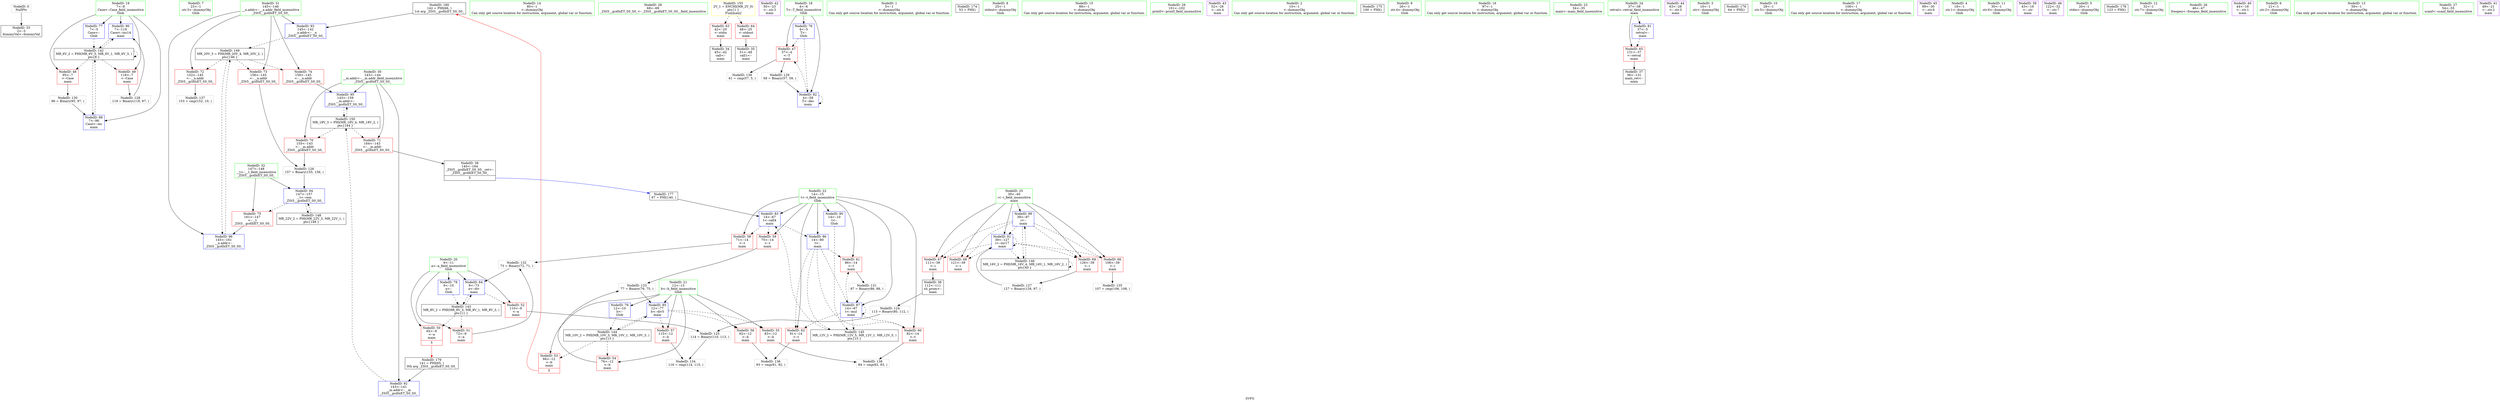 digraph "SVFG" {
	label="SVFG";

	Node0x5584b4849b60 [shape=record,color=grey,label="{NodeID: 0\nNullPtr}"];
	Node0x5584b4849b60 -> Node0x5584b485ff50[style=solid];
	Node0x5584b4863ee0 [shape=record,color=blue,label="{NodeID: 90\n7\<--119\nCase\<--inc14\nmain\n}"];
	Node0x5584b4863ee0 -> Node0x5584b486d600[style=dashed];
	Node0x5584b485e7d0 [shape=record,color=green,label="{NodeID: 7\n23\<--1\n.str.3\<--dummyObj\nGlob }"];
	Node0x5584b487a2b0 [shape=record,color=black,label="{NodeID: 180\n142 = PHI(66, )\n1st arg _ZSt5__gcdIxET_S0_S0_ }"];
	Node0x5584b487a2b0 -> Node0x5584b4864150[style=solid];
	Node0x5584b485ed40 [shape=record,color=green,label="{NodeID: 14\n80\<--1\n\<--dummyObj\nCan only get source location for instruction, argument, global var or function.}"];
	Node0x5584b485f440 [shape=record,color=green,label="{NodeID: 21\n12\<--13\nb\<--b_field_insensitive\nGlob }"];
	Node0x5584b485f440 -> Node0x5584b4861fe0[style=solid];
	Node0x5584b485f440 -> Node0x5584b48620b0[style=solid];
	Node0x5584b485f440 -> Node0x5584b4862180[style=solid];
	Node0x5584b485f440 -> Node0x5584b4862250[style=solid];
	Node0x5584b485f440 -> Node0x5584b4862320[style=solid];
	Node0x5584b485f440 -> Node0x5584b4863590[style=solid];
	Node0x5584b485f440 -> Node0x5584b4863ad0[style=solid];
	Node0x5584b485fae0 [shape=record,color=green,label="{NodeID: 28\n68\<--69\n_ZSt5__gcdIxET_S0_S0_\<--_ZSt5__gcdIxET_S0_S0__field_insensitive\n}"];
	Node0x5584b4860120 [shape=record,color=black,label="{NodeID: 35\n51\<--48\ncall1\<--\nmain\n}"];
	Node0x5584b4866750 [shape=record,color=grey,label="{NodeID: 125\n114 = Binary(110, 113, )\n}"];
	Node0x5584b4866750 -> Node0x5584b48674d0[style=solid];
	Node0x5584b48606d0 [shape=record,color=purple,label="{NodeID: 42\n50\<--23\n\<--.str.3\nmain\n}"];
	Node0x5584b48671d0 [shape=record,color=grey,label="{NodeID: 132\n73 = Binary(72, 71, )\n}"];
	Node0x5584b48671d0 -> Node0x5584b4863a00[style=solid];
	Node0x5584b4861ca0 [shape=record,color=red,label="{NodeID: 49\n118\<--7\n\<--Case\nmain\n}"];
	Node0x5584b4861ca0 -> Node0x5584b4866bd0[style=solid];
	Node0x5584b4861700 [shape=record,color=grey,label="{NodeID: 139\n61 = cmp(57, 5, )\n}"];
	Node0x5584b4862250 [shape=record,color=red,label="{NodeID: 56\n92\<--12\n\<--b\nmain\n}"];
	Node0x5584b4862250 -> Node0x5584b48677d0[style=solid];
	Node0x5584b486ea00 [shape=record,color=black,label="{NodeID: 146\nMR_16V_2 = PHI(MR_16V_4, MR_16V_1, MR_16V_2, )\npts\{40 \}\n}"];
	Node0x5584b486ea00 -> Node0x5584b4863e10[style=dashed];
	Node0x5584b486ea00 -> Node0x5584b486ea00[style=dashed];
	Node0x5584b4862800 [shape=record,color=red,label="{NodeID: 63\n42\<--20\n\<--stdin\nmain\n}"];
	Node0x5584b4862800 -> Node0x5584b4860050[style=solid];
	Node0x5584b4862db0 [shape=record,color=red,label="{NodeID: 70\n155\<--143\n\<--__m.addr\n_ZSt5__gcdIxET_S0_S0_\n}"];
	Node0x5584b4862db0 -> Node0x5584b48668d0[style=solid];
	Node0x5584b4863390 [shape=record,color=blue,label="{NodeID: 77\n7\<--5\nCase\<--\nGlob }"];
	Node0x5584b4863390 -> Node0x5584b486d600[style=dashed];
	Node0x5584b4863a00 [shape=record,color=blue,label="{NodeID: 84\n9\<--73\na\<--div\nmain\n}"];
	Node0x5584b4863a00 -> Node0x5584b4861f10[style=dashed];
	Node0x5584b4863a00 -> Node0x5584b486db00[style=dashed];
	Node0x5584b485da50 [shape=record,color=green,label="{NodeID: 1\n5\<--1\n\<--dummyObj\nCan only get source location for instruction, argument, global var or function.}"];
	Node0x5584b46cd060 [shape=record,color=black,label="{NodeID: 174\n53 = PHI()\n}"];
	Node0x5584b4863fb0 [shape=record,color=blue,label="{NodeID: 91\n39\<--127\ni\<--inc17\nmain\n}"];
	Node0x5584b4863fb0 -> Node0x5584b4862a70[style=dashed];
	Node0x5584b4863fb0 -> Node0x5584b4862b40[style=dashed];
	Node0x5584b4863fb0 -> Node0x5584b4862c10[style=dashed];
	Node0x5584b4863fb0 -> Node0x5584b4862ce0[style=dashed];
	Node0x5584b4863fb0 -> Node0x5584b4863fb0[style=dashed];
	Node0x5584b4863fb0 -> Node0x5584b486ea00[style=dashed];
	Node0x5584b485e860 [shape=record,color=green,label="{NodeID: 8\n25\<--1\nstdout\<--dummyObj\nGlob }"];
	Node0x5584b485ee40 [shape=record,color=green,label="{NodeID: 15\n88\<--1\n\<--dummyObj\nCan only get source location for instruction, argument, global var or function.}"];
	Node0x5584b485f540 [shape=record,color=green,label="{NodeID: 22\n14\<--15\nt\<--t_field_insensitive\nGlob }"];
	Node0x5584b485f540 -> Node0x5584b48623f0[style=solid];
	Node0x5584b485f540 -> Node0x5584b48624c0[style=solid];
	Node0x5584b485f540 -> Node0x5584b4862590[style=solid];
	Node0x5584b485f540 -> Node0x5584b4862660[style=solid];
	Node0x5584b485f540 -> Node0x5584b4862730[style=solid];
	Node0x5584b485f540 -> Node0x5584b4863690[style=solid];
	Node0x5584b485f540 -> Node0x5584b4863930[style=solid];
	Node0x5584b485f540 -> Node0x5584b4863ba0[style=solid];
	Node0x5584b485f540 -> Node0x5584b4863c70[style=solid];
	Node0x5584b485fbe0 [shape=record,color=green,label="{NodeID: 29\n101\<--102\nprintf\<--printf_field_insensitive\n}"];
	Node0x5584b48601f0 [shape=record,color=black,label="{NodeID: 36\n112\<--111\nsh_prom\<--\nmain\n}"];
	Node0x5584b48601f0 -> Node0x5584b48665d0[style=solid];
	Node0x5584b48668d0 [shape=record,color=grey,label="{NodeID: 126\n157 = Binary(155, 156, )\n}"];
	Node0x5584b48668d0 -> Node0x5584b4864220[style=solid];
	Node0x5584b48607a0 [shape=record,color=purple,label="{NodeID: 43\n52\<--26\n\<--.str.4\nmain\n}"];
	Node0x5584b4867350 [shape=record,color=grey,label="{NodeID: 133\n77 = Binary(76, 75, )\n}"];
	Node0x5584b4867350 -> Node0x5584b4863ad0[style=solid];
	Node0x5584b4861d70 [shape=record,color=red,label="{NodeID: 50\n65\<--9\n\<--a\nmain\n|{<s0>5}}"];
	Node0x5584b4861d70:s0 -> Node0x5584b487a180[style=solid,color=red];
	Node0x5584b4862320 [shape=record,color=red,label="{NodeID: 57\n115\<--12\n\<--b\nmain\n}"];
	Node0x5584b4862320 -> Node0x5584b48674d0[style=solid];
	Node0x5584b48628d0 [shape=record,color=red,label="{NodeID: 64\n48\<--25\n\<--stdout\nmain\n}"];
	Node0x5584b48628d0 -> Node0x5584b4860120[style=solid];
	Node0x5584b4862e80 [shape=record,color=red,label="{NodeID: 71\n164\<--143\n\<--__m.addr\n_ZSt5__gcdIxET_S0_S0_\n}"];
	Node0x5584b4862e80 -> Node0x5584b4860390[style=solid];
	Node0x5584b4863490 [shape=record,color=blue,label="{NodeID: 78\n9\<--10\na\<--\nGlob }"];
	Node0x5584b4863490 -> Node0x5584b486db00[style=dashed];
	Node0x5584b4863ad0 [shape=record,color=blue,label="{NodeID: 85\n12\<--77\nb\<--div5\nmain\n}"];
	Node0x5584b4863ad0 -> Node0x5584b4862180[style=dashed];
	Node0x5584b4863ad0 -> Node0x5584b4862250[style=dashed];
	Node0x5584b4863ad0 -> Node0x5584b4862320[style=dashed];
	Node0x5584b4863ad0 -> Node0x5584b486e000[style=dashed];
	Node0x5584b485dd50 [shape=record,color=green,label="{NodeID: 2\n10\<--1\n\<--dummyObj\nCan only get source location for instruction, argument, global var or function.}"];
	Node0x5584b48798c0 [shape=record,color=black,label="{NodeID: 175\n100 = PHI()\n}"];
	Node0x5584b4864080 [shape=record,color=blue,label="{NodeID: 92\n143\<--141\n__m.addr\<--__m\n_ZSt5__gcdIxET_S0_S0_\n}"];
	Node0x5584b4864080 -> Node0x5584b486fe00[style=dashed];
	Node0x5584b485e8f0 [shape=record,color=green,label="{NodeID: 9\n26\<--1\n.str.4\<--dummyObj\nGlob }"];
	Node0x5584b485ef40 [shape=record,color=green,label="{NodeID: 16\n97\<--1\n\<--dummyObj\nCan only get source location for instruction, argument, global var or function.}"];
	Node0x5584b485f640 [shape=record,color=green,label="{NodeID: 23\n34\<--35\nmain\<--main_field_insensitive\n}"];
	Node0x5584b485fce0 [shape=record,color=green,label="{NodeID: 30\n143\<--144\n__m.addr\<--__m.addr_field_insensitive\n_ZSt5__gcdIxET_S0_S0_\n}"];
	Node0x5584b485fce0 -> Node0x5584b4862db0[style=solid];
	Node0x5584b485fce0 -> Node0x5584b4862e80[style=solid];
	Node0x5584b485fce0 -> Node0x5584b4864080[style=solid];
	Node0x5584b485fce0 -> Node0x5584b48642f0[style=solid];
	Node0x5584b48602c0 [shape=record,color=black,label="{NodeID: 37\n36\<--131\nmain_ret\<--\nmain\n}"];
	Node0x5584b4866a50 [shape=record,color=grey,label="{NodeID: 127\n127 = Binary(126, 97, )\n}"];
	Node0x5584b4866a50 -> Node0x5584b4863fb0[style=solid];
	Node0x5584b4860870 [shape=record,color=purple,label="{NodeID: 44\n63\<--28\n\<--.str.5\nmain\n}"];
	Node0x5584b48674d0 [shape=record,color=grey,label="{NodeID: 134\n116 = cmp(114, 115, )\n}"];
	Node0x5584b4861e40 [shape=record,color=red,label="{NodeID: 51\n72\<--9\n\<--a\nmain\n}"];
	Node0x5584b4861e40 -> Node0x5584b48671d0[style=solid];
	Node0x5584b48623f0 [shape=record,color=red,label="{NodeID: 58\n71\<--14\n\<--t\nmain\n}"];
	Node0x5584b48623f0 -> Node0x5584b48671d0[style=solid];
	Node0x5584b486f400 [shape=record,color=black,label="{NodeID: 148\nMR_22V_2 = PHI(MR_22V_3, MR_22V_1, )\npts\{148 \}\n}"];
	Node0x5584b486f400 -> Node0x5584b4864220[style=dashed];
	Node0x5584b48629a0 [shape=record,color=red,label="{NodeID: 65\n131\<--37\n\<--retval\nmain\n}"];
	Node0x5584b48629a0 -> Node0x5584b48602c0[style=solid];
	Node0x5584b48714e0 [shape=record,color=yellow,style=double,label="{NodeID: 155\n2V_1 = ENCHI(MR_2V_0)\npts\{1 \}\nFun[main]}"];
	Node0x5584b48714e0 -> Node0x5584b4862800[style=dashed];
	Node0x5584b48714e0 -> Node0x5584b48628d0[style=dashed];
	Node0x5584b4862f50 [shape=record,color=red,label="{NodeID: 72\n152\<--145\n\<--__n.addr\n_ZSt5__gcdIxET_S0_S0_\n}"];
	Node0x5584b4862f50 -> Node0x5584b4861400[style=solid];
	Node0x5584b4863590 [shape=record,color=blue,label="{NodeID: 79\n12\<--10\nb\<--\nGlob }"];
	Node0x5584b4863590 -> Node0x5584b486e000[style=dashed];
	Node0x5584b4863ba0 [shape=record,color=blue,label="{NodeID: 86\n14\<--80\nt\<--\nmain\n}"];
	Node0x5584b4863ba0 -> Node0x5584b4862590[style=dashed];
	Node0x5584b4863ba0 -> Node0x5584b4862660[style=dashed];
	Node0x5584b4863ba0 -> Node0x5584b4862730[style=dashed];
	Node0x5584b4863ba0 -> Node0x5584b4863c70[style=dashed];
	Node0x5584b4863ba0 -> Node0x5584b486e500[style=dashed];
	Node0x5584b485dde0 [shape=record,color=green,label="{NodeID: 3\n16\<--1\n.str\<--dummyObj\nGlob }"];
	Node0x5584b48799c0 [shape=record,color=black,label="{NodeID: 176\n64 = PHI()\n}"];
	Node0x5584b4864150 [shape=record,color=blue,label="{NodeID: 93\n145\<--142\n__n.addr\<--__n\n_ZSt5__gcdIxET_S0_S0_\n}"];
	Node0x5584b4864150 -> Node0x5584b486f900[style=dashed];
	Node0x5584b485e980 [shape=record,color=green,label="{NodeID: 10\n28\<--1\n.str.5\<--dummyObj\nGlob }"];
	Node0x5584b485f040 [shape=record,color=green,label="{NodeID: 17\n108\<--1\n\<--dummyObj\nCan only get source location for instruction, argument, global var or function.}"];
	Node0x5584b485f740 [shape=record,color=green,label="{NodeID: 24\n37\<--38\nretval\<--retval_field_insensitive\nmain\n}"];
	Node0x5584b485f740 -> Node0x5584b48629a0[style=solid];
	Node0x5584b485f740 -> Node0x5584b4863790[style=solid];
	Node0x5584b485fdb0 [shape=record,color=green,label="{NodeID: 31\n145\<--146\n__n.addr\<--__n.addr_field_insensitive\n_ZSt5__gcdIxET_S0_S0_\n}"];
	Node0x5584b485fdb0 -> Node0x5584b4862f50[style=solid];
	Node0x5584b485fdb0 -> Node0x5584b4863020[style=solid];
	Node0x5584b485fdb0 -> Node0x5584b48630f0[style=solid];
	Node0x5584b485fdb0 -> Node0x5584b4864150[style=solid];
	Node0x5584b485fdb0 -> Node0x5584b4860bb0[style=solid];
	Node0x5584b4860390 [shape=record,color=black,label="{NodeID: 38\n140\<--164\n_ZSt5__gcdIxET_S0_S0__ret\<--\n_ZSt5__gcdIxET_S0_S0_\n|{<s0>5}}"];
	Node0x5584b4860390:s0 -> Node0x5584b4879ac0[style=solid,color=blue];
	Node0x5584b4866bd0 [shape=record,color=grey,label="{NodeID: 128\n119 = Binary(118, 97, )\n}"];
	Node0x5584b4866bd0 -> Node0x5584b4863ee0[style=solid];
	Node0x5584b4860940 [shape=record,color=purple,label="{NodeID: 45\n99\<--30\n\<--.str.6\nmain\n}"];
	Node0x5584b4867650 [shape=record,color=grey,label="{NodeID: 135\n107 = cmp(106, 108, )\n}"];
	Node0x5584b4861f10 [shape=record,color=red,label="{NodeID: 52\n110\<--9\n\<--a\nmain\n}"];
	Node0x5584b4861f10 -> Node0x5584b4866750[style=solid];
	Node0x5584b486d600 [shape=record,color=black,label="{NodeID: 142\nMR_6V_2 = PHI(MR_6V_5, MR_6V_1, MR_6V_3, )\npts\{8 \}\n}"];
	Node0x5584b486d600 -> Node0x5584b4861bd0[style=dashed];
	Node0x5584b486d600 -> Node0x5584b4861ca0[style=dashed];
	Node0x5584b486d600 -> Node0x5584b4863d40[style=dashed];
	Node0x5584b486d600 -> Node0x5584b4863ee0[style=dashed];
	Node0x5584b486d600 -> Node0x5584b486d600[style=dashed];
	Node0x5584b48624c0 [shape=record,color=red,label="{NodeID: 59\n75\<--14\n\<--t\nmain\n}"];
	Node0x5584b48624c0 -> Node0x5584b4867350[style=solid];
	Node0x5584b486f900 [shape=record,color=black,label="{NodeID: 149\nMR_20V_3 = PHI(MR_20V_4, MR_20V_2, )\npts\{146 \}\n}"];
	Node0x5584b486f900 -> Node0x5584b4862f50[style=dashed];
	Node0x5584b486f900 -> Node0x5584b4863020[style=dashed];
	Node0x5584b486f900 -> Node0x5584b48630f0[style=dashed];
	Node0x5584b486f900 -> Node0x5584b4860bb0[style=dashed];
	Node0x5584b4862a70 [shape=record,color=red,label="{NodeID: 66\n106\<--39\n\<--i\nmain\n}"];
	Node0x5584b4862a70 -> Node0x5584b4867650[style=solid];
	Node0x5584b4863020 [shape=record,color=red,label="{NodeID: 73\n156\<--145\n\<--__n.addr\n_ZSt5__gcdIxET_S0_S0_\n}"];
	Node0x5584b4863020 -> Node0x5584b48668d0[style=solid];
	Node0x5584b4863690 [shape=record,color=blue,label="{NodeID: 80\n14\<--10\nt\<--\nGlob }"];
	Node0x5584b4863690 -> Node0x5584b486e500[style=dashed];
	Node0x5584b4863c70 [shape=record,color=blue,label="{NodeID: 87\n14\<--87\nt\<--mul\nmain\n}"];
	Node0x5584b4863c70 -> Node0x5584b4862590[style=dashed];
	Node0x5584b4863c70 -> Node0x5584b4862660[style=dashed];
	Node0x5584b4863c70 -> Node0x5584b4862730[style=dashed];
	Node0x5584b4863c70 -> Node0x5584b4863c70[style=dashed];
	Node0x5584b4863c70 -> Node0x5584b486e500[style=dashed];
	Node0x5584b485de70 [shape=record,color=green,label="{NodeID: 4\n18\<--1\n.str.1\<--dummyObj\nGlob }"];
	Node0x5584b4879ac0 [shape=record,color=black,label="{NodeID: 177\n67 = PHI(140, )\n}"];
	Node0x5584b4879ac0 -> Node0x5584b4863930[style=solid];
	Node0x5584b4864220 [shape=record,color=blue,label="{NodeID: 94\n147\<--157\n__t\<--rem\n_ZSt5__gcdIxET_S0_S0_\n}"];
	Node0x5584b4864220 -> Node0x5584b48631c0[style=dashed];
	Node0x5584b4864220 -> Node0x5584b486f400[style=dashed];
	Node0x5584b485ea40 [shape=record,color=green,label="{NodeID: 11\n30\<--1\n.str.6\<--dummyObj\nGlob }"];
	Node0x5584b485f140 [shape=record,color=green,label="{NodeID: 18\n4\<--6\nT\<--T_field_insensitive\nGlob }"];
	Node0x5584b485f140 -> Node0x5584b4860ae0[style=solid];
	Node0x5584b485f140 -> Node0x5584b4863290[style=solid];
	Node0x5584b485f140 -> Node0x5584b4863860[style=solid];
	Node0x5584b485f810 [shape=record,color=green,label="{NodeID: 25\n39\<--40\ni\<--i_field_insensitive\nmain\n}"];
	Node0x5584b485f810 -> Node0x5584b4862a70[style=solid];
	Node0x5584b485f810 -> Node0x5584b4862b40[style=solid];
	Node0x5584b485f810 -> Node0x5584b4862c10[style=solid];
	Node0x5584b485f810 -> Node0x5584b4862ce0[style=solid];
	Node0x5584b485f810 -> Node0x5584b4863e10[style=solid];
	Node0x5584b485f810 -> Node0x5584b4863fb0[style=solid];
	Node0x5584b485fe80 [shape=record,color=green,label="{NodeID: 32\n147\<--148\n__t\<--__t_field_insensitive\n_ZSt5__gcdIxET_S0_S0_\n}"];
	Node0x5584b485fe80 -> Node0x5584b48631c0[style=solid];
	Node0x5584b485fe80 -> Node0x5584b4864220[style=solid];
	Node0x5584b4860460 [shape=record,color=purple,label="{NodeID: 39\n43\<--16\n\<--.str\nmain\n}"];
	Node0x5584b4866d50 [shape=record,color=grey,label="{NodeID: 129\n58 = Binary(57, 59, )\n}"];
	Node0x5584b4866d50 -> Node0x5584b4863860[style=solid];
	Node0x5584b4860a10 [shape=record,color=purple,label="{NodeID: 46\n122\<--32\n\<--.str.7\nmain\n}"];
	Node0x5584b48677d0 [shape=record,color=grey,label="{NodeID: 136\n93 = cmp(91, 92, )\n}"];
	Node0x5584b4861fe0 [shape=record,color=red,label="{NodeID: 53\n66\<--12\n\<--b\nmain\n|{<s0>5}}"];
	Node0x5584b4861fe0:s0 -> Node0x5584b487a2b0[style=solid,color=red];
	Node0x5584b486db00 [shape=record,color=black,label="{NodeID: 143\nMR_8V_2 = PHI(MR_8V_3, MR_8V_1, MR_8V_3, )\npts\{11 \}\n}"];
	Node0x5584b486db00 -> Node0x5584b4861d70[style=dashed];
	Node0x5584b486db00 -> Node0x5584b4861e40[style=dashed];
	Node0x5584b486db00 -> Node0x5584b4863a00[style=dashed];
	Node0x5584b4862590 [shape=record,color=red,label="{NodeID: 60\n82\<--14\n\<--t\nmain\n}"];
	Node0x5584b4862590 -> Node0x5584b4861580[style=solid];
	Node0x5584b486fe00 [shape=record,color=black,label="{NodeID: 150\nMR_18V_3 = PHI(MR_18V_4, MR_18V_2, )\npts\{144 \}\n}"];
	Node0x5584b486fe00 -> Node0x5584b4862db0[style=dashed];
	Node0x5584b486fe00 -> Node0x5584b4862e80[style=dashed];
	Node0x5584b486fe00 -> Node0x5584b48642f0[style=dashed];
	Node0x5584b4862b40 [shape=record,color=red,label="{NodeID: 67\n111\<--39\n\<--i\nmain\n}"];
	Node0x5584b4862b40 -> Node0x5584b48601f0[style=solid];
	Node0x5584b48630f0 [shape=record,color=red,label="{NodeID: 74\n159\<--145\n\<--__n.addr\n_ZSt5__gcdIxET_S0_S0_\n}"];
	Node0x5584b48630f0 -> Node0x5584b48642f0[style=solid];
	Node0x5584b4863790 [shape=record,color=blue,label="{NodeID: 81\n37\<--5\nretval\<--\nmain\n}"];
	Node0x5584b4863790 -> Node0x5584b48629a0[style=dashed];
	Node0x5584b4863d40 [shape=record,color=blue,label="{NodeID: 88\n7\<--96\nCase\<--inc\nmain\n}"];
	Node0x5584b4863d40 -> Node0x5584b486d600[style=dashed];
	Node0x5584b485df00 [shape=record,color=green,label="{NodeID: 5\n20\<--1\nstdin\<--dummyObj\nGlob }"];
	Node0x5584b487a0b0 [shape=record,color=black,label="{NodeID: 178\n123 = PHI()\n}"];
	Node0x5584b48642f0 [shape=record,color=blue,label="{NodeID: 95\n143\<--159\n__m.addr\<--\n_ZSt5__gcdIxET_S0_S0_\n}"];
	Node0x5584b48642f0 -> Node0x5584b486fe00[style=dashed];
	Node0x5584b485eb40 [shape=record,color=green,label="{NodeID: 12\n32\<--1\n.str.7\<--dummyObj\nGlob }"];
	Node0x5584b485f240 [shape=record,color=green,label="{NodeID: 19\n7\<--8\nCase\<--Case_field_insensitive\nGlob }"];
	Node0x5584b485f240 -> Node0x5584b4861bd0[style=solid];
	Node0x5584b485f240 -> Node0x5584b4861ca0[style=solid];
	Node0x5584b485f240 -> Node0x5584b4863390[style=solid];
	Node0x5584b485f240 -> Node0x5584b4863d40[style=solid];
	Node0x5584b485f240 -> Node0x5584b4863ee0[style=solid];
	Node0x5584b485f8e0 [shape=record,color=green,label="{NodeID: 26\n46\<--47\nfreopen\<--freopen_field_insensitive\n}"];
	Node0x5584b485ff50 [shape=record,color=black,label="{NodeID: 33\n2\<--3\ndummyVal\<--dummyVal\n}"];
	Node0x5584b4860530 [shape=record,color=purple,label="{NodeID: 40\n44\<--18\n\<--.str.1\nmain\n}"];
	Node0x5584b4866ed0 [shape=record,color=grey,label="{NodeID: 130\n96 = Binary(95, 97, )\n}"];
	Node0x5584b4866ed0 -> Node0x5584b4863d40[style=solid];
	Node0x5584b4860ae0 [shape=record,color=red,label="{NodeID: 47\n57\<--4\n\<--T\nmain\n}"];
	Node0x5584b4860ae0 -> Node0x5584b4866d50[style=solid];
	Node0x5584b4860ae0 -> Node0x5584b4861700[style=solid];
	Node0x5584b4861400 [shape=record,color=grey,label="{NodeID: 137\n153 = cmp(152, 10, )\n}"];
	Node0x5584b48620b0 [shape=record,color=red,label="{NodeID: 54\n76\<--12\n\<--b\nmain\n}"];
	Node0x5584b48620b0 -> Node0x5584b4867350[style=solid];
	Node0x5584b486e000 [shape=record,color=black,label="{NodeID: 144\nMR_10V_2 = PHI(MR_10V_3, MR_10V_1, MR_10V_3, )\npts\{13 \}\n}"];
	Node0x5584b486e000 -> Node0x5584b4861fe0[style=dashed];
	Node0x5584b486e000 -> Node0x5584b48620b0[style=dashed];
	Node0x5584b486e000 -> Node0x5584b4863ad0[style=dashed];
	Node0x5584b4862660 [shape=record,color=red,label="{NodeID: 61\n86\<--14\n\<--t\nmain\n}"];
	Node0x5584b4862660 -> Node0x5584b4867050[style=solid];
	Node0x5584b4862c10 [shape=record,color=red,label="{NodeID: 68\n121\<--39\n\<--i\nmain\n}"];
	Node0x5584b48631c0 [shape=record,color=red,label="{NodeID: 75\n161\<--147\n\<--__t\n_ZSt5__gcdIxET_S0_S0_\n}"];
	Node0x5584b48631c0 -> Node0x5584b4860bb0[style=solid];
	Node0x5584b4863860 [shape=record,color=blue,label="{NodeID: 82\n4\<--58\nT\<--dec\nmain\n}"];
	Node0x5584b4863860 -> Node0x5584b4860ae0[style=dashed];
	Node0x5584b4863860 -> Node0x5584b4863860[style=dashed];
	Node0x5584b4863e10 [shape=record,color=blue,label="{NodeID: 89\n39\<--97\ni\<--\nmain\n}"];
	Node0x5584b4863e10 -> Node0x5584b4862a70[style=dashed];
	Node0x5584b4863e10 -> Node0x5584b4862b40[style=dashed];
	Node0x5584b4863e10 -> Node0x5584b4862c10[style=dashed];
	Node0x5584b4863e10 -> Node0x5584b4862ce0[style=dashed];
	Node0x5584b4863e10 -> Node0x5584b4863fb0[style=dashed];
	Node0x5584b4863e10 -> Node0x5584b486ea00[style=dashed];
	Node0x5584b485e740 [shape=record,color=green,label="{NodeID: 6\n21\<--1\n.str.2\<--dummyObj\nGlob }"];
	Node0x5584b487a180 [shape=record,color=black,label="{NodeID: 179\n141 = PHI(65, )\n0th arg _ZSt5__gcdIxET_S0_S0_ }"];
	Node0x5584b487a180 -> Node0x5584b4864080[style=solid];
	Node0x5584b4860bb0 [shape=record,color=blue,label="{NodeID: 96\n145\<--161\n__n.addr\<--\n_ZSt5__gcdIxET_S0_S0_\n}"];
	Node0x5584b4860bb0 -> Node0x5584b486f900[style=dashed];
	Node0x5584b485ec40 [shape=record,color=green,label="{NodeID: 13\n59\<--1\n\<--dummyObj\nCan only get source location for instruction, argument, global var or function.}"];
	Node0x5584b485f340 [shape=record,color=green,label="{NodeID: 20\n9\<--11\na\<--a_field_insensitive\nGlob }"];
	Node0x5584b485f340 -> Node0x5584b4861d70[style=solid];
	Node0x5584b485f340 -> Node0x5584b4861e40[style=solid];
	Node0x5584b485f340 -> Node0x5584b4861f10[style=solid];
	Node0x5584b485f340 -> Node0x5584b4863490[style=solid];
	Node0x5584b485f340 -> Node0x5584b4863a00[style=solid];
	Node0x5584b485f9e0 [shape=record,color=green,label="{NodeID: 27\n54\<--55\nscanf\<--scanf_field_insensitive\n}"];
	Node0x5584b4860050 [shape=record,color=black,label="{NodeID: 34\n45\<--42\ncall\<--\nmain\n}"];
	Node0x5584b48665d0 [shape=record,color=grey,label="{NodeID: 124\n113 = Binary(80, 112, )\n}"];
	Node0x5584b48665d0 -> Node0x5584b4866750[style=solid];
	Node0x5584b4860600 [shape=record,color=purple,label="{NodeID: 41\n49\<--21\n\<--.str.2\nmain\n}"];
	Node0x5584b4867050 [shape=record,color=grey,label="{NodeID: 131\n87 = Binary(86, 88, )\n}"];
	Node0x5584b4867050 -> Node0x5584b4863c70[style=solid];
	Node0x5584b4861bd0 [shape=record,color=red,label="{NodeID: 48\n95\<--7\n\<--Case\nmain\n}"];
	Node0x5584b4861bd0 -> Node0x5584b4866ed0[style=solid];
	Node0x5584b4861580 [shape=record,color=grey,label="{NodeID: 138\n84 = cmp(82, 83, )\n}"];
	Node0x5584b4862180 [shape=record,color=red,label="{NodeID: 55\n83\<--12\n\<--b\nmain\n}"];
	Node0x5584b4862180 -> Node0x5584b4861580[style=solid];
	Node0x5584b486e500 [shape=record,color=black,label="{NodeID: 145\nMR_12V_2 = PHI(MR_12V_5, MR_12V_1, MR_12V_5, )\npts\{15 \}\n}"];
	Node0x5584b486e500 -> Node0x5584b4863930[style=dashed];
	Node0x5584b4862730 [shape=record,color=red,label="{NodeID: 62\n91\<--14\n\<--t\nmain\n}"];
	Node0x5584b4862730 -> Node0x5584b48677d0[style=solid];
	Node0x5584b4862ce0 [shape=record,color=red,label="{NodeID: 69\n126\<--39\n\<--i\nmain\n}"];
	Node0x5584b4862ce0 -> Node0x5584b4866a50[style=solid];
	Node0x5584b4863290 [shape=record,color=blue,label="{NodeID: 76\n4\<--5\nT\<--\nGlob }"];
	Node0x5584b4863290 -> Node0x5584b4860ae0[style=dashed];
	Node0x5584b4863290 -> Node0x5584b4863860[style=dashed];
	Node0x5584b4863930 [shape=record,color=blue,label="{NodeID: 83\n14\<--67\nt\<--call4\nmain\n}"];
	Node0x5584b4863930 -> Node0x5584b48623f0[style=dashed];
	Node0x5584b4863930 -> Node0x5584b48624c0[style=dashed];
	Node0x5584b4863930 -> Node0x5584b4863ba0[style=dashed];
}
